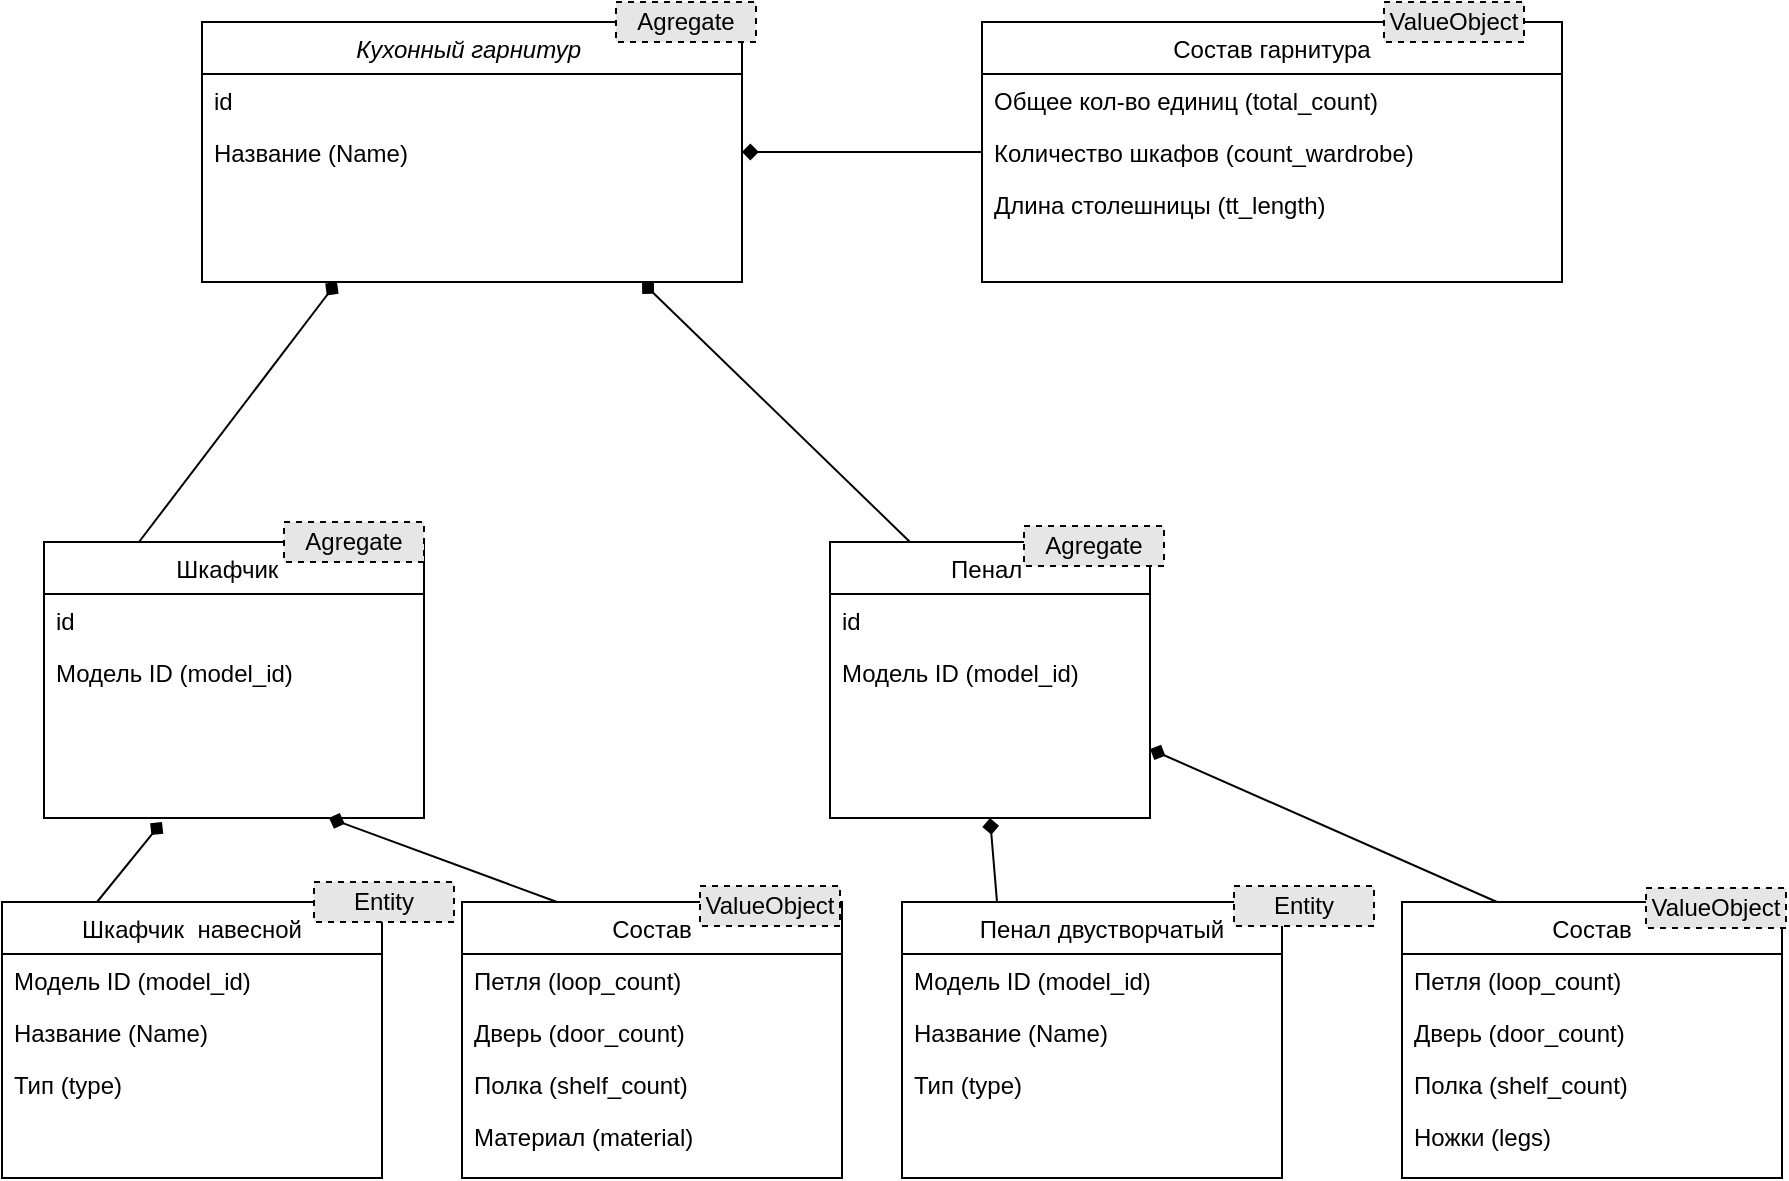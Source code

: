 <mxfile>
    <diagram id="C5RBs43oDa-KdzZeNtuy" name="Page-1">
        <mxGraphModel dx="762" dy="357" grid="1" gridSize="10" guides="1" tooltips="1" connect="1" arrows="1" fold="1" page="1" pageScale="1" pageWidth="827" pageHeight="1169" math="0" shadow="0">
            <root>
                <mxCell id="WIyWlLk6GJQsqaUBKTNV-0"/>
                <mxCell id="WIyWlLk6GJQsqaUBKTNV-1" parent="WIyWlLk6GJQsqaUBKTNV-0"/>
                <mxCell id="zkfFHV4jXpPFQw0GAbJ--0" value="Кухонный гарнитур " style="swimlane;fontStyle=2;align=center;verticalAlign=top;childLayout=stackLayout;horizontal=1;startSize=26;horizontalStack=0;resizeParent=1;resizeLast=0;collapsible=1;marginBottom=0;rounded=0;shadow=0;strokeWidth=1;" parent="WIyWlLk6GJQsqaUBKTNV-1" vertex="1">
                    <mxGeometry x="100" y="60" width="270" height="130" as="geometry">
                        <mxRectangle x="230" y="140" width="160" height="26" as="alternateBounds"/>
                    </mxGeometry>
                </mxCell>
                <mxCell id="zkfFHV4jXpPFQw0GAbJ--1" value="id" style="text;align=left;verticalAlign=top;spacingLeft=4;spacingRight=4;overflow=hidden;rotatable=0;points=[[0,0.5],[1,0.5]];portConstraint=eastwest;" parent="zkfFHV4jXpPFQw0GAbJ--0" vertex="1">
                    <mxGeometry y="26" width="270" height="26" as="geometry"/>
                </mxCell>
                <mxCell id="zkfFHV4jXpPFQw0GAbJ--2" value="Название (Name)" style="text;align=left;verticalAlign=top;spacingLeft=4;spacingRight=4;overflow=hidden;rotatable=0;points=[[0,0.5],[1,0.5]];portConstraint=eastwest;rounded=0;shadow=0;html=0;" parent="zkfFHV4jXpPFQw0GAbJ--0" vertex="1">
                    <mxGeometry y="52" width="270" height="26" as="geometry"/>
                </mxCell>
                <mxCell id="55" style="edgeStyle=none;html=1;exitX=0.25;exitY=0;exitDx=0;exitDy=0;entryX=0.25;entryY=1;entryDx=0;entryDy=0;fontColor=#000000;endArrow=diamond;endFill=1;strokeColor=default;" edge="1" parent="WIyWlLk6GJQsqaUBKTNV-1" source="zkfFHV4jXpPFQw0GAbJ--6" target="zkfFHV4jXpPFQw0GAbJ--0">
                    <mxGeometry relative="1" as="geometry"/>
                </mxCell>
                <mxCell id="zkfFHV4jXpPFQw0GAbJ--6" value="Шкафчик  " style="swimlane;fontStyle=0;align=center;verticalAlign=top;childLayout=stackLayout;horizontal=1;startSize=26;horizontalStack=0;resizeParent=1;resizeLast=0;collapsible=1;marginBottom=0;rounded=0;shadow=0;strokeWidth=1;" parent="WIyWlLk6GJQsqaUBKTNV-1" vertex="1">
                    <mxGeometry x="21" y="320" width="190" height="138" as="geometry">
                        <mxRectangle x="130" y="380" width="160" height="26" as="alternateBounds"/>
                    </mxGeometry>
                </mxCell>
                <mxCell id="10" value="id" style="text;align=left;verticalAlign=top;spacingLeft=4;spacingRight=4;overflow=hidden;rotatable=0;points=[[0,0.5],[1,0.5]];portConstraint=eastwest;" vertex="1" parent="zkfFHV4jXpPFQw0GAbJ--6">
                    <mxGeometry y="26" width="190" height="26" as="geometry"/>
                </mxCell>
                <mxCell id="zkfFHV4jXpPFQw0GAbJ--7" value="Модель ID (model_id)" style="text;align=left;verticalAlign=top;spacingLeft=4;spacingRight=4;overflow=hidden;rotatable=0;points=[[0,0.5],[1,0.5]];portConstraint=eastwest;" parent="zkfFHV4jXpPFQw0GAbJ--6" vertex="1">
                    <mxGeometry y="52" width="190" height="26" as="geometry"/>
                </mxCell>
                <mxCell id="zkfFHV4jXpPFQw0GAbJ--17" value="Состав гарнитура" style="swimlane;fontStyle=0;align=center;verticalAlign=top;childLayout=stackLayout;horizontal=1;startSize=26;horizontalStack=0;resizeParent=1;resizeLast=0;collapsible=1;marginBottom=0;rounded=0;shadow=0;strokeWidth=1;" parent="WIyWlLk6GJQsqaUBKTNV-1" vertex="1">
                    <mxGeometry x="490" y="60" width="290" height="130" as="geometry">
                        <mxRectangle x="550" y="140" width="160" height="26" as="alternateBounds"/>
                    </mxGeometry>
                </mxCell>
                <mxCell id="17" value="Общее кол-во единиц (total_count)" style="text;align=left;verticalAlign=top;spacingLeft=4;spacingRight=4;overflow=hidden;rotatable=0;points=[[0,0.5],[1,0.5]];portConstraint=eastwest;" vertex="1" parent="zkfFHV4jXpPFQw0GAbJ--17">
                    <mxGeometry y="26" width="290" height="26" as="geometry"/>
                </mxCell>
                <mxCell id="18" value="Количество шкафов (count_wardrobe)" style="text;align=left;verticalAlign=top;spacingLeft=4;spacingRight=4;overflow=hidden;rotatable=0;points=[[0,0.5],[1,0.5]];portConstraint=eastwest;" vertex="1" parent="zkfFHV4jXpPFQw0GAbJ--17">
                    <mxGeometry y="52" width="290" height="26" as="geometry"/>
                </mxCell>
                <mxCell id="19" value="Длина столешницы (tt_length)" style="text;align=left;verticalAlign=top;spacingLeft=4;spacingRight=4;overflow=hidden;rotatable=0;points=[[0,0.5],[1,0.5]];portConstraint=eastwest;" vertex="1" parent="zkfFHV4jXpPFQw0GAbJ--17">
                    <mxGeometry y="78" width="290" height="26" as="geometry"/>
                </mxCell>
                <mxCell id="54" style="html=1;exitX=0.25;exitY=0;exitDx=0;exitDy=0;fontColor=#000000;endArrow=diamond;endFill=1;strokeColor=default;" edge="1" parent="WIyWlLk6GJQsqaUBKTNV-1" source="4">
                    <mxGeometry relative="1" as="geometry">
                        <mxPoint x="320" y="190" as="targetPoint"/>
                    </mxGeometry>
                </mxCell>
                <mxCell id="4" value="Пенал " style="swimlane;fontStyle=0;align=center;verticalAlign=top;childLayout=stackLayout;horizontal=1;startSize=26;horizontalStack=0;resizeParent=1;resizeLast=0;collapsible=1;marginBottom=0;rounded=0;shadow=0;strokeWidth=1;" parent="WIyWlLk6GJQsqaUBKTNV-1" vertex="1">
                    <mxGeometry x="414" y="320" width="160" height="138" as="geometry">
                        <mxRectangle x="130" y="380" width="160" height="26" as="alternateBounds"/>
                    </mxGeometry>
                </mxCell>
                <mxCell id="5" value="id" style="text;align=left;verticalAlign=top;spacingLeft=4;spacingRight=4;overflow=hidden;rotatable=0;points=[[0,0.5],[1,0.5]];portConstraint=eastwest;" parent="4" vertex="1">
                    <mxGeometry y="26" width="160" height="26" as="geometry"/>
                </mxCell>
                <mxCell id="12" value="Модель ID (model_id)" style="text;align=left;verticalAlign=top;spacingLeft=4;spacingRight=4;overflow=hidden;rotatable=0;points=[[0,0.5],[1,0.5]];portConstraint=eastwest;" vertex="1" parent="4">
                    <mxGeometry y="52" width="160" height="26" as="geometry"/>
                </mxCell>
                <mxCell id="6" value="&lt;font color=&quot;#000000&quot;&gt;Agregate&lt;/font&gt;" style="rounded=0;whiteSpace=wrap;html=1;dashed=1;fillColor=#E6E6E6;" parent="WIyWlLk6GJQsqaUBKTNV-1" vertex="1">
                    <mxGeometry x="307" y="50" width="70" height="20" as="geometry"/>
                </mxCell>
                <mxCell id="9" value="&lt;font color=&quot;#000000&quot;&gt;Agregate&lt;/font&gt;" style="rounded=0;whiteSpace=wrap;html=1;dashed=1;fillColor=#E6E6E6;" parent="WIyWlLk6GJQsqaUBKTNV-1" vertex="1">
                    <mxGeometry x="141" y="310" width="70" height="20" as="geometry"/>
                </mxCell>
                <mxCell id="56" style="edgeStyle=none;html=1;exitX=0.25;exitY=0;exitDx=0;exitDy=0;fontColor=#000000;endArrow=diamond;endFill=1;strokeColor=default;" edge="1" parent="WIyWlLk6GJQsqaUBKTNV-1" source="13">
                    <mxGeometry relative="1" as="geometry">
                        <mxPoint x="80" y="460" as="targetPoint"/>
                    </mxGeometry>
                </mxCell>
                <mxCell id="13" value="Шкафчик  навесной" style="swimlane;fontStyle=0;align=center;verticalAlign=top;childLayout=stackLayout;horizontal=1;startSize=26;horizontalStack=0;resizeParent=1;resizeLast=0;collapsible=1;marginBottom=0;rounded=0;shadow=0;strokeWidth=1;" vertex="1" parent="WIyWlLk6GJQsqaUBKTNV-1">
                    <mxGeometry y="500" width="190" height="138" as="geometry">
                        <mxRectangle x="130" y="380" width="160" height="26" as="alternateBounds"/>
                    </mxGeometry>
                </mxCell>
                <mxCell id="15" value="Модель ID (model_id)" style="text;align=left;verticalAlign=top;spacingLeft=4;spacingRight=4;overflow=hidden;rotatable=0;points=[[0,0.5],[1,0.5]];portConstraint=eastwest;" vertex="1" parent="13">
                    <mxGeometry y="26" width="190" height="26" as="geometry"/>
                </mxCell>
                <mxCell id="14" value="Название (Name)" style="text;align=left;verticalAlign=top;spacingLeft=4;spacingRight=4;overflow=hidden;rotatable=0;points=[[0,0.5],[1,0.5]];portConstraint=eastwest;" vertex="1" parent="13">
                    <mxGeometry y="52" width="190" height="26" as="geometry"/>
                </mxCell>
                <mxCell id="30" value="Тип (type)" style="text;align=left;verticalAlign=top;spacingLeft=4;spacingRight=4;overflow=hidden;rotatable=0;points=[[0,0.5],[1,0.5]];portConstraint=eastwest;" vertex="1" parent="13">
                    <mxGeometry y="78" width="190" height="26" as="geometry"/>
                </mxCell>
                <mxCell id="16" value="&lt;span&gt;&lt;font color=&quot;#000000&quot;&gt;Entity&lt;/font&gt;&lt;/span&gt;" style="rounded=0;whiteSpace=wrap;html=1;dashed=1;fillColor=#E6E6E6;" vertex="1" parent="WIyWlLk6GJQsqaUBKTNV-1">
                    <mxGeometry x="156" y="490" width="70" height="20" as="geometry"/>
                </mxCell>
                <mxCell id="20" value="&lt;font color=&quot;#000000&quot;&gt;ValueObject&lt;/font&gt;" style="rounded=0;whiteSpace=wrap;html=1;dashed=1;fillColor=#E6E6E6;" vertex="1" parent="WIyWlLk6GJQsqaUBKTNV-1">
                    <mxGeometry x="691" y="50" width="70" height="20" as="geometry"/>
                </mxCell>
                <mxCell id="23" value="&lt;font color=&quot;#000000&quot;&gt;Agregate&lt;/font&gt;" style="rounded=0;whiteSpace=wrap;html=1;dashed=1;fillColor=#E6E6E6;" vertex="1" parent="WIyWlLk6GJQsqaUBKTNV-1">
                    <mxGeometry x="511" y="312" width="70" height="20" as="geometry"/>
                </mxCell>
                <mxCell id="57" style="edgeStyle=none;html=1;exitX=0.25;exitY=0;exitDx=0;exitDy=0;entryX=0.75;entryY=1;entryDx=0;entryDy=0;fontColor=#000000;endArrow=diamond;endFill=1;strokeColor=default;" edge="1" parent="WIyWlLk6GJQsqaUBKTNV-1" source="31" target="zkfFHV4jXpPFQw0GAbJ--6">
                    <mxGeometry relative="1" as="geometry"/>
                </mxCell>
                <mxCell id="31" value="Состав" style="swimlane;fontStyle=0;align=center;verticalAlign=top;childLayout=stackLayout;horizontal=1;startSize=26;horizontalStack=0;resizeParent=1;resizeLast=0;collapsible=1;marginBottom=0;rounded=0;shadow=0;strokeWidth=1;" vertex="1" parent="WIyWlLk6GJQsqaUBKTNV-1">
                    <mxGeometry x="230" y="500" width="190" height="138" as="geometry">
                        <mxRectangle x="130" y="380" width="160" height="26" as="alternateBounds"/>
                    </mxGeometry>
                </mxCell>
                <mxCell id="32" value="Петля (loop_count)" style="text;align=left;verticalAlign=top;spacingLeft=4;spacingRight=4;overflow=hidden;rotatable=0;points=[[0,0.5],[1,0.5]];portConstraint=eastwest;" vertex="1" parent="31">
                    <mxGeometry y="26" width="190" height="26" as="geometry"/>
                </mxCell>
                <mxCell id="33" value="Дверь (door_count)" style="text;align=left;verticalAlign=top;spacingLeft=4;spacingRight=4;overflow=hidden;rotatable=0;points=[[0,0.5],[1,0.5]];portConstraint=eastwest;" vertex="1" parent="31">
                    <mxGeometry y="52" width="190" height="26" as="geometry"/>
                </mxCell>
                <mxCell id="34" value="Полка (shelf_count)" style="text;align=left;verticalAlign=top;spacingLeft=4;spacingRight=4;overflow=hidden;rotatable=0;points=[[0,0.5],[1,0.5]];portConstraint=eastwest;" vertex="1" parent="31">
                    <mxGeometry y="78" width="190" height="26" as="geometry"/>
                </mxCell>
                <mxCell id="36" value="Материал (material)" style="text;align=left;verticalAlign=top;spacingLeft=4;spacingRight=4;overflow=hidden;rotatable=0;points=[[0,0.5],[1,0.5]];portConstraint=eastwest;" vertex="1" parent="31">
                    <mxGeometry y="104" width="190" height="26" as="geometry"/>
                </mxCell>
                <mxCell id="35" value="&lt;span style=&quot;color: rgb(0 , 0 , 0)&quot;&gt;ValueObject&lt;/span&gt;" style="rounded=0;whiteSpace=wrap;html=1;dashed=1;fillColor=#E6E6E6;" vertex="1" parent="WIyWlLk6GJQsqaUBKTNV-1">
                    <mxGeometry x="349" y="492" width="70" height="20" as="geometry"/>
                </mxCell>
                <mxCell id="58" style="html=1;exitX=0.25;exitY=0;exitDx=0;exitDy=0;entryX=0.5;entryY=1;entryDx=0;entryDy=0;fontColor=#000000;endArrow=diamond;endFill=1;strokeColor=default;" edge="1" parent="WIyWlLk6GJQsqaUBKTNV-1" source="40" target="4">
                    <mxGeometry relative="1" as="geometry"/>
                </mxCell>
                <mxCell id="40" value="   Пенал двустворчатый" style="swimlane;fontStyle=0;align=center;verticalAlign=top;childLayout=stackLayout;horizontal=1;startSize=26;horizontalStack=0;resizeParent=1;resizeLast=0;collapsible=1;marginBottom=0;rounded=0;shadow=0;strokeWidth=1;" vertex="1" parent="WIyWlLk6GJQsqaUBKTNV-1">
                    <mxGeometry x="450" y="500" width="190" height="138" as="geometry">
                        <mxRectangle x="130" y="380" width="160" height="26" as="alternateBounds"/>
                    </mxGeometry>
                </mxCell>
                <mxCell id="41" value="Модель ID (model_id)" style="text;align=left;verticalAlign=top;spacingLeft=4;spacingRight=4;overflow=hidden;rotatable=0;points=[[0,0.5],[1,0.5]];portConstraint=eastwest;" vertex="1" parent="40">
                    <mxGeometry y="26" width="190" height="26" as="geometry"/>
                </mxCell>
                <mxCell id="42" value="Название (Name)" style="text;align=left;verticalAlign=top;spacingLeft=4;spacingRight=4;overflow=hidden;rotatable=0;points=[[0,0.5],[1,0.5]];portConstraint=eastwest;" vertex="1" parent="40">
                    <mxGeometry y="52" width="190" height="26" as="geometry"/>
                </mxCell>
                <mxCell id="43" value="Тип (type)" style="text;align=left;verticalAlign=top;spacingLeft=4;spacingRight=4;overflow=hidden;rotatable=0;points=[[0,0.5],[1,0.5]];portConstraint=eastwest;" vertex="1" parent="40">
                    <mxGeometry y="78" width="190" height="26" as="geometry"/>
                </mxCell>
                <mxCell id="44" value="&lt;span&gt;&lt;font color=&quot;#000000&quot;&gt;Entity&lt;/font&gt;&lt;/span&gt;" style="rounded=0;whiteSpace=wrap;html=1;dashed=1;fillColor=#E6E6E6;" vertex="1" parent="WIyWlLk6GJQsqaUBKTNV-1">
                    <mxGeometry x="616" y="492" width="70" height="20" as="geometry"/>
                </mxCell>
                <mxCell id="59" style="edgeStyle=none;html=1;exitX=0.25;exitY=0;exitDx=0;exitDy=0;entryX=1;entryY=0.75;entryDx=0;entryDy=0;fontColor=#000000;endArrow=diamond;endFill=1;strokeColor=default;" edge="1" parent="WIyWlLk6GJQsqaUBKTNV-1" source="45" target="4">
                    <mxGeometry relative="1" as="geometry"/>
                </mxCell>
                <mxCell id="45" value="Состав" style="swimlane;fontStyle=0;align=center;verticalAlign=top;childLayout=stackLayout;horizontal=1;startSize=26;horizontalStack=0;resizeParent=1;resizeLast=0;collapsible=1;marginBottom=0;rounded=0;shadow=0;strokeWidth=1;" vertex="1" parent="WIyWlLk6GJQsqaUBKTNV-1">
                    <mxGeometry x="700" y="500" width="190" height="138" as="geometry">
                        <mxRectangle x="130" y="380" width="160" height="26" as="alternateBounds"/>
                    </mxGeometry>
                </mxCell>
                <mxCell id="46" value="Петля (loop_count)" style="text;align=left;verticalAlign=top;spacingLeft=4;spacingRight=4;overflow=hidden;rotatable=0;points=[[0,0.5],[1,0.5]];portConstraint=eastwest;" vertex="1" parent="45">
                    <mxGeometry y="26" width="190" height="26" as="geometry"/>
                </mxCell>
                <mxCell id="47" value="Дверь (door_count)" style="text;align=left;verticalAlign=top;spacingLeft=4;spacingRight=4;overflow=hidden;rotatable=0;points=[[0,0.5],[1,0.5]];portConstraint=eastwest;" vertex="1" parent="45">
                    <mxGeometry y="52" width="190" height="26" as="geometry"/>
                </mxCell>
                <mxCell id="48" value="Полка (shelf_count)" style="text;align=left;verticalAlign=top;spacingLeft=4;spacingRight=4;overflow=hidden;rotatable=0;points=[[0,0.5],[1,0.5]];portConstraint=eastwest;" vertex="1" parent="45">
                    <mxGeometry y="78" width="190" height="26" as="geometry"/>
                </mxCell>
                <mxCell id="49" value="Ножки (legs)" style="text;align=left;verticalAlign=top;spacingLeft=4;spacingRight=4;overflow=hidden;rotatable=0;points=[[0,0.5],[1,0.5]];portConstraint=eastwest;" vertex="1" parent="45">
                    <mxGeometry y="104" width="190" height="26" as="geometry"/>
                </mxCell>
                <mxCell id="50" value="&lt;span style=&quot;color: rgb(0 , 0 , 0)&quot;&gt;ValueObject&lt;/span&gt;" style="rounded=0;whiteSpace=wrap;html=1;dashed=1;fillColor=#E6E6E6;" vertex="1" parent="WIyWlLk6GJQsqaUBKTNV-1">
                    <mxGeometry x="822" y="493" width="70" height="20" as="geometry"/>
                </mxCell>
                <mxCell id="53" style="html=1;exitX=0;exitY=0.5;exitDx=0;exitDy=0;entryX=1;entryY=0.5;entryDx=0;entryDy=0;fontColor=#000000;endArrow=diamond;endFill=1;strokeColor=default;" edge="1" parent="WIyWlLk6GJQsqaUBKTNV-1" source="18" target="zkfFHV4jXpPFQw0GAbJ--2">
                    <mxGeometry relative="1" as="geometry"/>
                </mxCell>
            </root>
        </mxGraphModel>
    </diagram>
</mxfile>